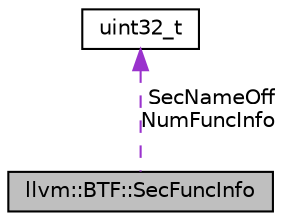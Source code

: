 digraph "llvm::BTF::SecFuncInfo"
{
 // LATEX_PDF_SIZE
  bgcolor="transparent";
  edge [fontname="Helvetica",fontsize="10",labelfontname="Helvetica",labelfontsize="10"];
  node [fontname="Helvetica",fontsize="10",shape=record];
  Node1 [label="llvm::BTF::SecFuncInfo",height=0.2,width=0.4,color="black", fillcolor="grey75", style="filled", fontcolor="black",tooltip="Specifying function info's in one section."];
  Node2 -> Node1 [dir="back",color="darkorchid3",fontsize="10",style="dashed",label=" SecNameOff\nNumFuncInfo" ,fontname="Helvetica"];
  Node2 [label="uint32_t",height=0.2,width=0.4,color="black",URL="$classuint32__t.html",tooltip=" "];
}
